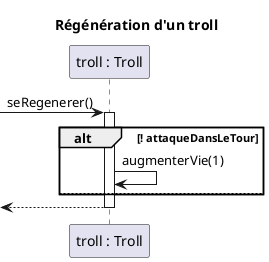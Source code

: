 @startuml

title "Régénération d'un troll"

participant "troll : Troll" as troll




-> troll : seRegenerer()
activate troll
alt ! attaqueDansLeTour
troll -> troll : augmenterVie(1)
else
end
<-- troll
deactivate troll

@enduml